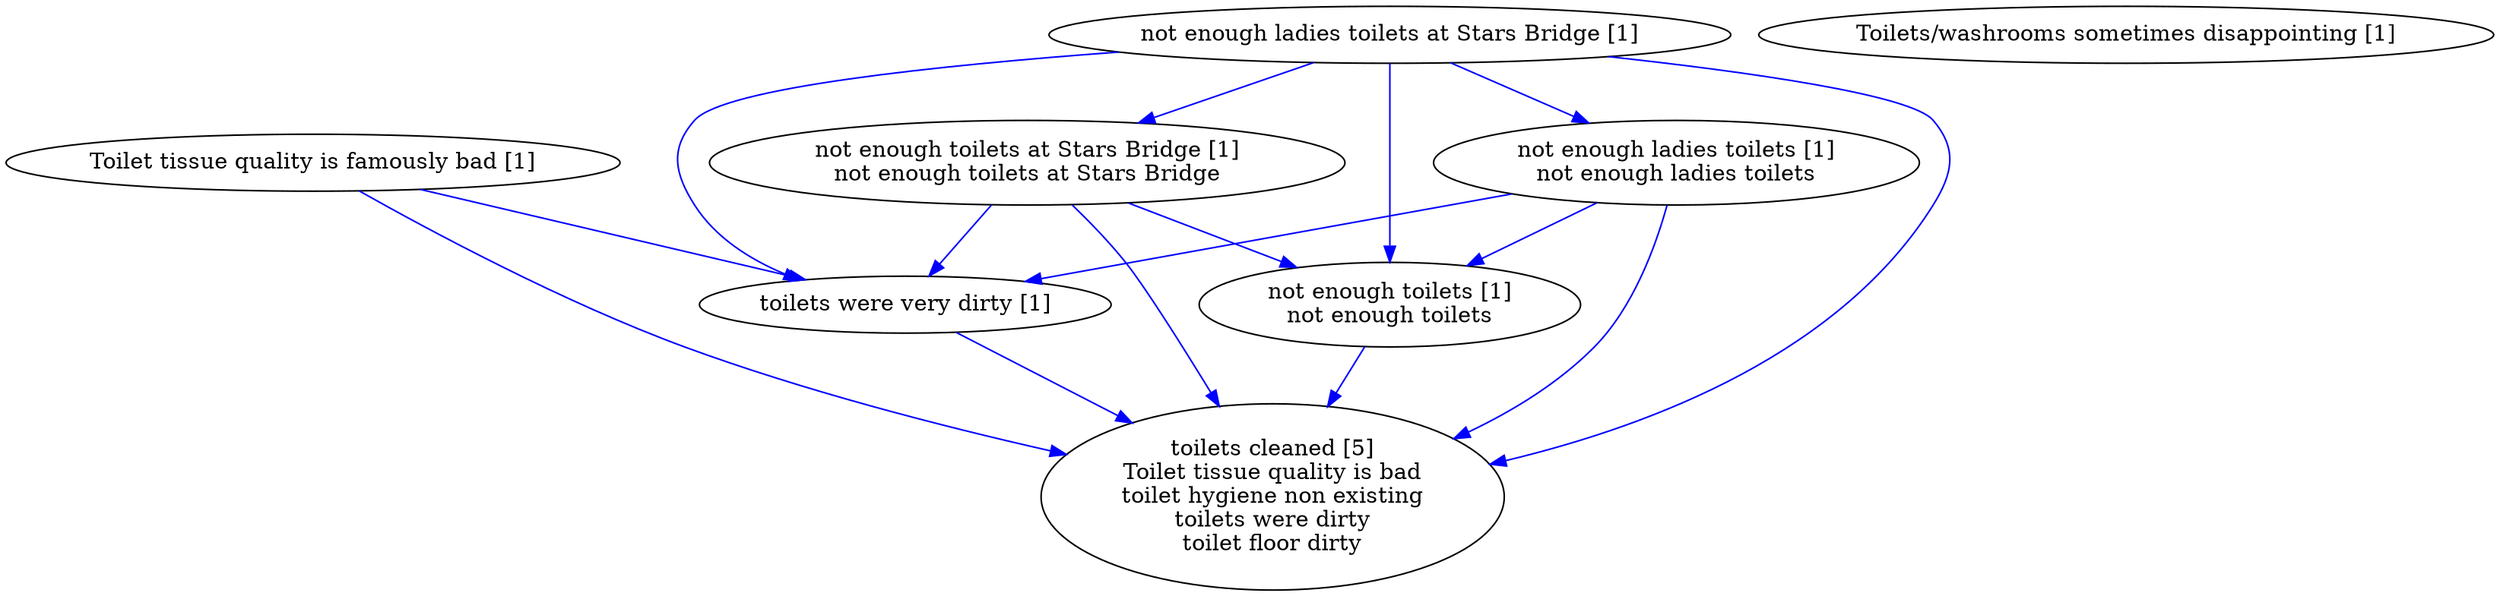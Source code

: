 digraph collapsedGraph {
"toilets cleaned [5]\nToilet tissue quality is bad\ntoilet hygiene non existing\ntoilets were dirty\ntoilet floor dirty""Toilet tissue quality is famously bad [1]""Toilets/washrooms sometimes disappointing [1]""not enough ladies toilets at Stars Bridge [1]""not enough toilets at Stars Bridge [1]\nnot enough toilets at Stars Bridge""not enough toilets [1]\nnot enough toilets""not enough ladies toilets [1]\nnot enough ladies toilets""toilets were very dirty [1]""not enough ladies toilets at Stars Bridge [1]" -> "not enough toilets at Stars Bridge [1]\nnot enough toilets at Stars Bridge" [color=blue]
"not enough toilets at Stars Bridge [1]\nnot enough toilets at Stars Bridge" -> "not enough toilets [1]\nnot enough toilets" [color=blue]
"not enough ladies toilets at Stars Bridge [1]" -> "not enough ladies toilets [1]\nnot enough ladies toilets" [color=blue]
"not enough ladies toilets [1]\nnot enough ladies toilets" -> "not enough toilets [1]\nnot enough toilets" [color=blue]
"not enough ladies toilets at Stars Bridge [1]" -> "not enough toilets [1]\nnot enough toilets" [color=blue]
"not enough toilets [1]\nnot enough toilets" -> "toilets cleaned [5]\nToilet tissue quality is bad\ntoilet hygiene non existing\ntoilets were dirty\ntoilet floor dirty" [color=blue]
"not enough ladies toilets at Stars Bridge [1]" -> "toilets cleaned [5]\nToilet tissue quality is bad\ntoilet hygiene non existing\ntoilets were dirty\ntoilet floor dirty" [color=blue]
"not enough toilets at Stars Bridge [1]\nnot enough toilets at Stars Bridge" -> "toilets cleaned [5]\nToilet tissue quality is bad\ntoilet hygiene non existing\ntoilets were dirty\ntoilet floor dirty" [color=blue]
"not enough ladies toilets [1]\nnot enough ladies toilets" -> "toilets cleaned [5]\nToilet tissue quality is bad\ntoilet hygiene non existing\ntoilets were dirty\ntoilet floor dirty" [color=blue]
"not enough ladies toilets [1]\nnot enough ladies toilets" -> "toilets were very dirty [1]" [color=blue]
"not enough toilets at Stars Bridge [1]\nnot enough toilets at Stars Bridge" -> "toilets were very dirty [1]" [color=blue]
"Toilet tissue quality is famously bad [1]" -> "toilets were very dirty [1]" [color=blue]
"not enough ladies toilets at Stars Bridge [1]" -> "toilets were very dirty [1]" [color=blue]
"toilets were very dirty [1]" -> "toilets cleaned [5]\nToilet tissue quality is bad\ntoilet hygiene non existing\ntoilets were dirty\ntoilet floor dirty" [color=blue]
"Toilet tissue quality is famously bad [1]" -> "toilets cleaned [5]\nToilet tissue quality is bad\ntoilet hygiene non existing\ntoilets were dirty\ntoilet floor dirty" [color=blue]
}